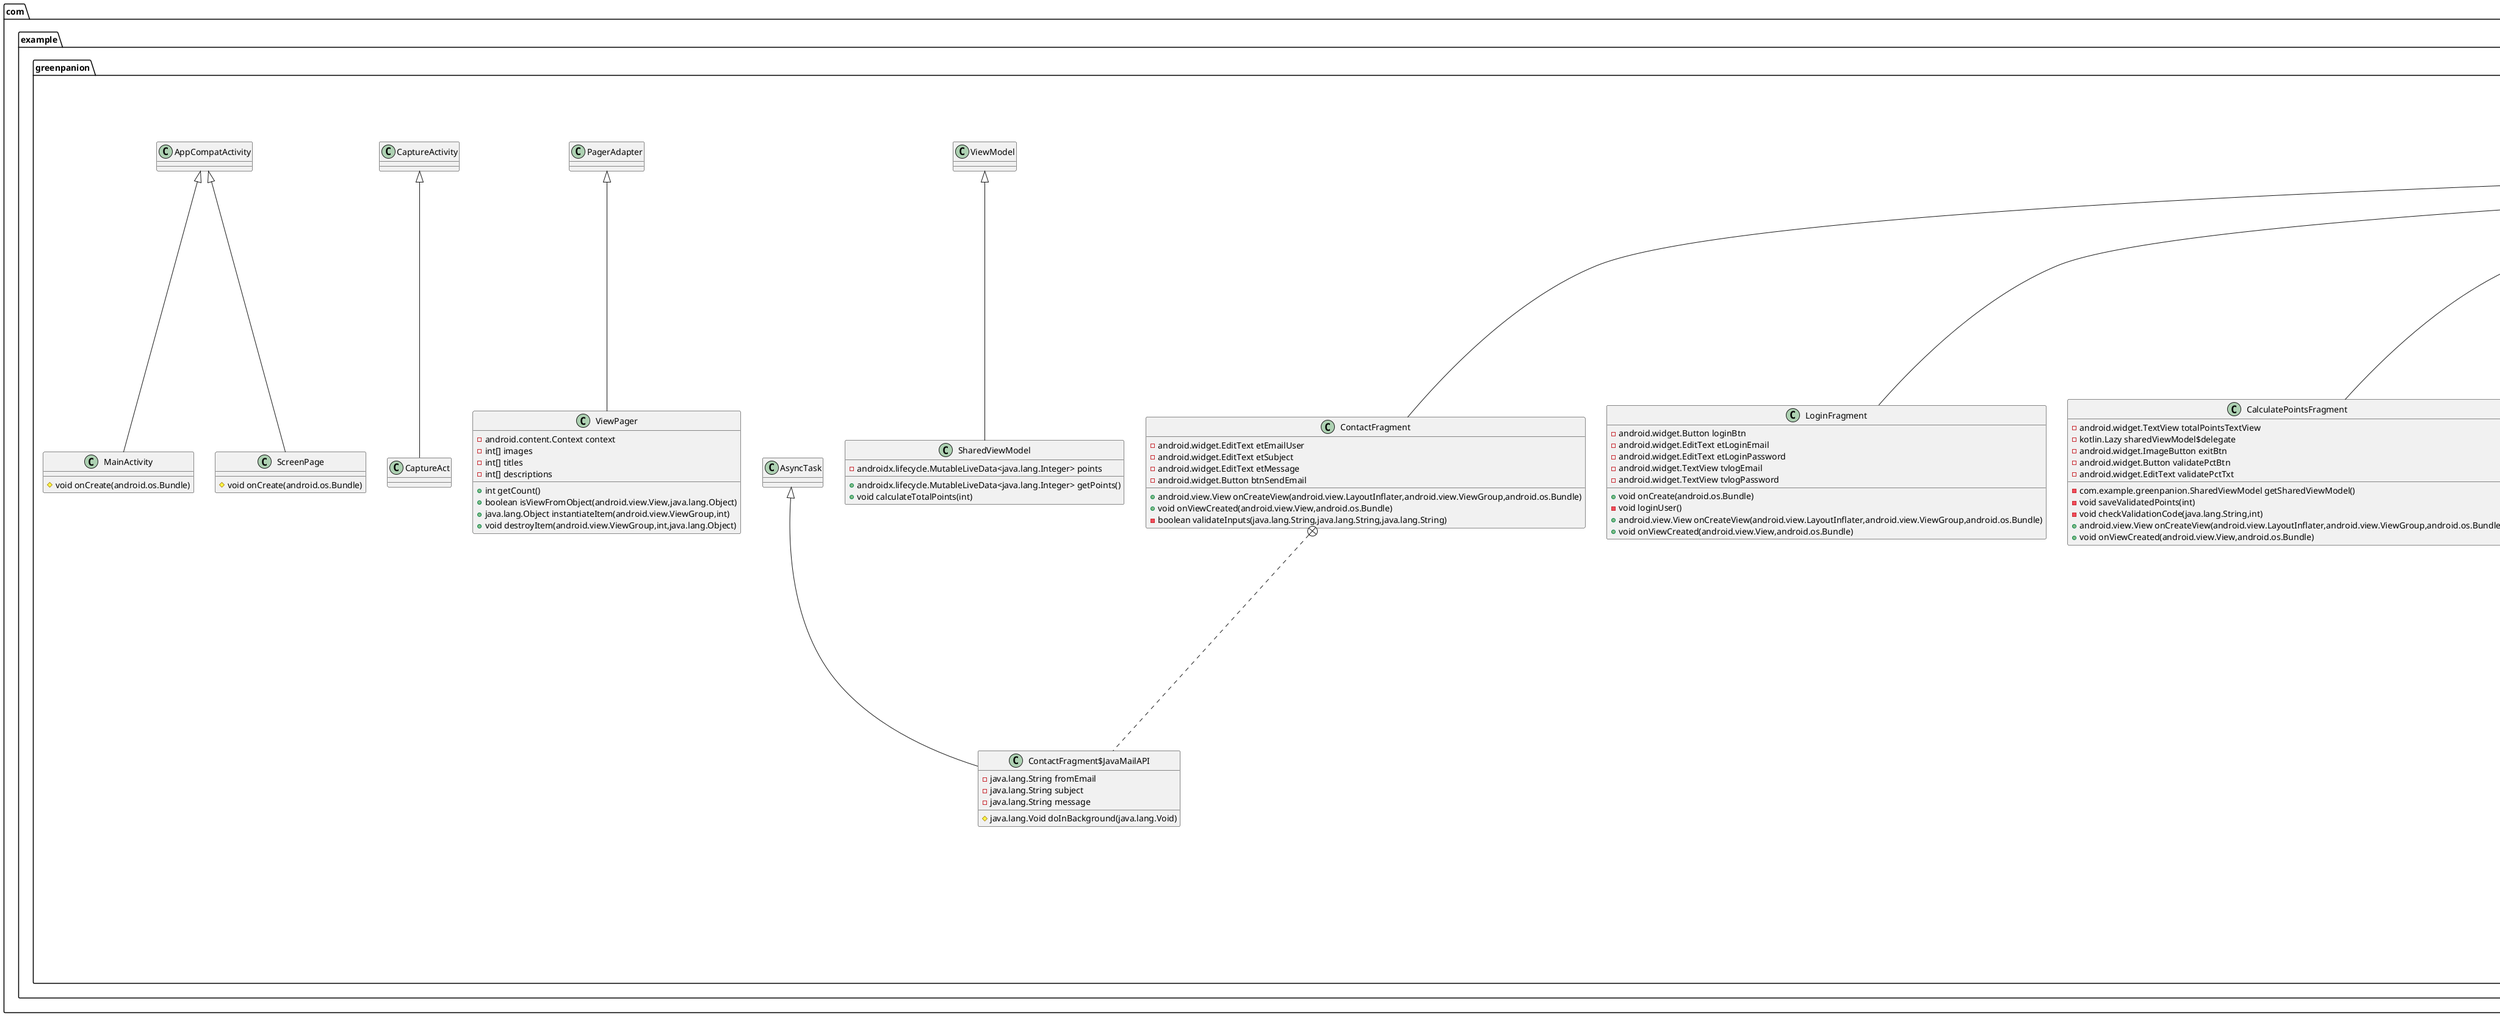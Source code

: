 @startuml
class com.example.greenpanion.RegisterFragment {
- android.widget.Spinner stateSpinner
- android.widget.Spinner citySpinner
- android.widget.ArrayAdapter<java.lang.CharSequence> stateAdapter
- android.widget.ArrayAdapter<java.lang.CharSequence> cityAdapter
- java.lang.String selectedState
- java.lang.String selectedCity
- android.widget.Button registerBtn
- android.widget.TextView tvState
- android.widget.TextView tvCity
- android.widget.TextView tvName1
- android.widget.TextView tvName2
- android.widget.TextView tvEmail
- android.widget.TextView tvPassword
- android.widget.TextView tvConfPass
- android.widget.EditText etRegisterName1
- android.widget.EditText etRegisterName2
- android.widget.EditText etRegisterEmail
- android.widget.EditText etRegisterPass
- android.widget.EditText etRegisterConfirmPass
+ void onCreate(android.os.Bundle)
- void registerUser()
+ android.view.View onCreateView(android.view.LayoutInflater,android.view.ViewGroup,android.os.Bundle)
+ void onViewCreated(android.view.View,android.os.Bundle)
}
class com.example.greenpanion.SharedViewModel {
- androidx.lifecycle.MutableLiveData<java.lang.Integer> points
+ androidx.lifecycle.MutableLiveData<java.lang.Integer> getPoints()
+ void calculateTotalPoints(int)
}
class com.example.greenpanion.HowRecycleFragment {
- androidx.viewpager.widget.ViewPager slidePager
- android.widget.LinearLayout layoutPager
- android.widget.TextView[] steps
- androidx.viewpager.widget.PagerAdapter viewPagerAdapter
- androidx.viewpager.widget.ViewPager.OnPageChangeListener viewListener
+ void onCreate(android.os.Bundle)
+ android.view.View onCreateView(android.view.LayoutInflater,android.view.ViewGroup,android.os.Bundle)
+ void onViewCreated(android.view.View,android.os.Bundle)
- void setUpIndicator(int)
}
class com.example.greenpanion.User {
- java.lang.String lastName
- int points
+ java.lang.String getLastName()
+ int getPoints()
+ java.lang.String component1()
+ int component2()
+ com.example.greenpanion.User copy(java.lang.String,int)
+ boolean equals(java.lang.Object)
+ int hashCode()
+ java.lang.String toString()
}
class com.example.greenpanion.ManuallyAddPointsFragment {
- com.example.greenpanion.SharedViewModel model
- android.widget.Button calculatePctBtn
- android.widget.CheckBox checkBoxSteel
- android.widget.CheckBox checkBoxAluminium
- android.widget.CheckBox checkBoxCopper
- android.widget.CheckBox checkBoxPET
- android.widget.CheckBox checkBoxPS
- android.widget.CheckBox checkBoxPVC
- android.widget.CheckBox checkBoxPaper
- android.widget.CheckBox checkBoxNewspaper
- android.widget.CheckBox checkBoxCarton
- android.widget.EditText petQuantity
- android.widget.EditText pvcQuantity
- android.widget.EditText psQuantity
- android.widget.EditText hartieQuantity
- android.widget.EditText ziarQuantity
- android.widget.EditText cartonQuantity
- android.widget.EditText otelQuantity
- android.widget.EditText aluminiuQuantity
- android.widget.EditText cupruQuantity
- int pointsForPET
- int pointsForPVC
- int pointsForPS
- int pointsForHartie
- int pointsForZiarRevista
- int pointsForCartonPunga
- int pointsForOtel
- int pointsForAluminiu
- int pointsForCupru
+ void onCreate(android.os.Bundle)
+ android.view.View onCreateView(android.view.LayoutInflater,android.view.ViewGroup,android.os.Bundle)
+ void onViewCreated(android.view.View,android.os.Bundle)
- void showPopup(android.widget.PopupWindow,android.view.View,android.view.View,int,int)
}
class com.example.greenpanion.MapPrizesFragment {
- android.widget.EditText etUserLocation
- android.widget.Button directionBtn
- android.widget.Spinner centerSpinner
- android.widget.ArrayAdapter<java.lang.CharSequence> centerAdapter
- java.lang.String selectedCenter
+ void onCreate(android.os.Bundle)
+ android.view.View onCreateView(android.view.LayoutInflater,android.view.ViewGroup,android.os.Bundle)
+ void onViewCreated(android.view.View,android.os.Bundle)
}
class error.NonExistentClass {
}
class com.example.greenpanion.Utils {
+ {static} java.lang.String EMAIL
+ {static} java.lang.String PASSWORD
+ {static} com.example.greenpanion.Utils INSTANCE
}
class com.example.greenpanion.ChatFragmentKt {
- {static} java.lang.String ARG_PARAM1
- {static} java.lang.String ARG_PARAM2
}
class com.example.greenpanion.ViewPager {
- android.content.Context context
- int[] images
- int[] titles
- int[] descriptions
+ int getCount()
+ boolean isViewFromObject(android.view.View,java.lang.Object)
+ java.lang.Object instantiateItem(android.view.ViewGroup,int)
+ void destroyItem(android.view.ViewGroup,int,java.lang.Object)
}
class com.example.greenpanion.StatisticsFragment {
- android.widget.TextView tvUserPoints
- androidx.activity.result.ActivityResultLauncher<com.journeyapps.barcodescanner.ScanOptions> barLauncher
- void saveUserPoints(int,java.lang.String)
- void showToast(java.lang.String)
+ android.view.View onCreateView(android.view.LayoutInflater,android.view.ViewGroup,android.os.Bundle)
+ void onViewCreated(android.view.View,android.os.Bundle)
- java.lang.String getEmailFromSharedPreferences()
- void updatePointsUI(int)
- void getSavedPoints(kotlin.jvm.functions.Function1<? super java.lang.Integer,kotlin.Unit>)
- void sendEmailToUser(java.lang.String)
- void showCongratulationsPopup(java.lang.String,java.lang.String)
- void scanCode()
}
class com.example.greenpanion.ChatFragment {
- java.lang.String param1
- java.lang.String param2
+ {static} com.example.greenpanion.ChatFragment.Companion Companion
+ void onCreate(android.os.Bundle)
+ android.view.View onCreateView(android.view.LayoutInflater,android.view.ViewGroup,android.os.Bundle)
+ {static} com.example.greenpanion.ChatFragment newInstance(java.lang.String,java.lang.String)
}
class com.example.greenpanion.ChatFragment$Companion {
+ com.example.greenpanion.ChatFragment newInstance(java.lang.String,java.lang.String)
}
class com.example.greenpanion.PlasticDTO {
- java.lang.String plasticType
- int quantity
+ java.lang.String getPlasticType()
+ int getQuantity()
+ java.lang.String component1()
+ int component2()
+ com.example.greenpanion.PlasticDTO copy(java.lang.String,int)
+ boolean equals(java.lang.Object)
+ int hashCode()
+ java.lang.String toString()
}
class com.example.greenpanion.HomeFragment {
- android.widget.Button logoutBtn
- android.widget.Button statsBtn
- android.widget.Button mapBtn
- android.widget.Button howRecycleBtn
- android.widget.Button rankingBtn
- android.widget.Button contactBtn
+ void onCreate(android.os.Bundle)
+ android.view.View onCreateView(android.view.LayoutInflater,android.view.ViewGroup,android.os.Bundle)
+ void onViewCreated(android.view.View,android.os.Bundle)
}
class com.example.greenpanion.MetalDTO {
- java.lang.String metalType
- int quantity
+ java.lang.String getMetalType()
+ void setMetalType(java.lang.String)
+ int getQuantity()
+ void setQuantity(int)
+ java.lang.String component1()
+ int component2()
+ com.example.greenpanion.MetalDTO copy(java.lang.String,int)
+ boolean equals(java.lang.Object)
+ int hashCode()
+ java.lang.String toString()
}
class com.example.greenpanion.RankingFragment {
- androidx.recyclerview.widget.RecyclerView rvUsersRanking
- com.example.greenpanion.RankingFragment.UserAdapter userAdapter
- java.util.List<com.example.greenpanion.User> users
+ android.view.View onCreateView(android.view.LayoutInflater,android.view.ViewGroup,android.os.Bundle)
+ void onViewCreated(android.view.View,android.os.Bundle)
- void fetchUserRanking()
- void updateUI(java.util.List<com.example.greenpanion.User>)
}
class com.example.greenpanion.RankingFragment$UserAdapter {
- java.util.List<com.example.greenpanion.User> users
- java.lang.String positionPrefix
+ java.util.List<com.example.greenpanion.User> getUsers()
+ void setUsers(java.util.List<com.example.greenpanion.User>)
+ java.lang.String getPositionPrefix()
+ void setPositionPrefix(java.lang.String)
+ com.example.greenpanion.RankingFragment.UserAdapter.UserViewHolder onCreateViewHolder(android.view.ViewGroup,int)
+ void onBindViewHolder(com.example.greenpanion.RankingFragment.UserAdapter.UserViewHolder,int)
+ int getItemCount()
+ java.lang.CharSequence formatPointsText(android.content.Context,int)
}
class com.example.greenpanion.RankingFragment$UserAdapter$UserViewHolder {
- android.widget.TextView tvFirstName
- android.widget.TextView tvPoints
- android.widget.TextView tvPosition
+ void bind(com.example.greenpanion.User,int)
}
class com.example.greenpanion.CaptureAct {
}
class com.example.greenpanion.ContactFragment {
- android.widget.EditText etEmailUser
- android.widget.EditText etSubject
- android.widget.EditText etMessage
- android.widget.Button btnSendEmail
+ android.view.View onCreateView(android.view.LayoutInflater,android.view.ViewGroup,android.os.Bundle)
+ void onViewCreated(android.view.View,android.os.Bundle)
- boolean validateInputs(java.lang.String,java.lang.String,java.lang.String)
}
class com.example.greenpanion.ContactFragment$JavaMailAPI {
- java.lang.String fromEmail
- java.lang.String subject
- java.lang.String message
# java.lang.Void doInBackground(java.lang.Void)
}
class com.example.greenpanion.ScreenPage {
# void onCreate(android.os.Bundle)
}
class com.example.greenpanion.LoginFragment {
- android.widget.Button loginBtn
- android.widget.EditText etLoginEmail
- android.widget.EditText etLoginPassword
- android.widget.TextView tvlogEmail
- android.widget.TextView tvlogPassword
+ void onCreate(android.os.Bundle)
- void loginUser()
+ android.view.View onCreateView(android.view.LayoutInflater,android.view.ViewGroup,android.os.Bundle)
+ void onViewCreated(android.view.View,android.os.Bundle)
}
class com.example.greenpanion.CalculatePointsFragment {
- android.widget.TextView totalPointsTextView
- kotlin.Lazy sharedViewModel$delegate
- android.widget.ImageButton exitBtn
- android.widget.Button validatePctBtn
- android.widget.EditText validatePctTxt
- com.example.greenpanion.SharedViewModel getSharedViewModel()
- void saveValidatedPoints(int)
- void checkValidationCode(java.lang.String,int)
+ android.view.View onCreateView(android.view.LayoutInflater,android.view.ViewGroup,android.os.Bundle)
+ void onViewCreated(android.view.View,android.os.Bundle)
}
class com.example.greenpanion.MainActivity {
# void onCreate(android.os.Bundle)
}
class com.example.greenpanion.IntroFragment {
+ void onCreate(android.os.Bundle)
+ android.view.View onCreateView(android.view.LayoutInflater,android.view.ViewGroup,android.os.Bundle)
+ void onViewCreated(android.view.View,android.os.Bundle)
}


com.example.greenpanion.Fragment <|-- com.example.greenpanion.RegisterFragment
com.example.greenpanion.ViewModel <|-- com.example.greenpanion.SharedViewModel
com.example.greenpanion.Fragment <|-- com.example.greenpanion.HowRecycleFragment
com.example.greenpanion.Fragment <|-- com.example.greenpanion.ManuallyAddPointsFragment
com.example.greenpanion.Fragment <|-- com.example.greenpanion.MapPrizesFragment
com.example.greenpanion.PagerAdapter <|-- com.example.greenpanion.ViewPager
com.example.greenpanion.Fragment <|-- com.example.greenpanion.StatisticsFragment
com.example.greenpanion.Fragment <|-- com.example.greenpanion.ChatFragment
com.example.greenpanion.ChatFragment +.. com.example.greenpanion.ChatFragment$Companion
com.example.greenpanion.Fragment <|-- com.example.greenpanion.HomeFragment
com.example.greenpanion.Fragment <|-- com.example.greenpanion.RankingFragment
com.example.greenpanion.RankingFragment +.. com.example.greenpanion.RankingFragment$UserAdapter
com.example.greenpanion.Adapter <|-- com.example.greenpanion.RankingFragment$UserAdapter
com.example.greenpanion.RankingFragment$UserAdapter +.. com.example.greenpanion.RankingFragment$UserAdapter$UserViewHolder
com.example.greenpanion.ViewHolder <|-- com.example.greenpanion.RankingFragment$UserAdapter$UserViewHolder
com.example.greenpanion.CaptureActivity <|-- com.example.greenpanion.CaptureAct
com.example.greenpanion.Fragment <|-- com.example.greenpanion.ContactFragment
com.example.greenpanion.ContactFragment +.. com.example.greenpanion.ContactFragment$JavaMailAPI
com.example.greenpanion.AsyncTask <|-- com.example.greenpanion.ContactFragment$JavaMailAPI
com.example.greenpanion.AppCompatActivity <|-- com.example.greenpanion.ScreenPage
com.example.greenpanion.Fragment <|-- com.example.greenpanion.LoginFragment
com.example.greenpanion.Fragment <|-- com.example.greenpanion.CalculatePointsFragment
com.example.greenpanion.AppCompatActivity <|-- com.example.greenpanion.MainActivity
com.example.greenpanion.Fragment <|-- com.example.greenpanion.IntroFragment
@enduml